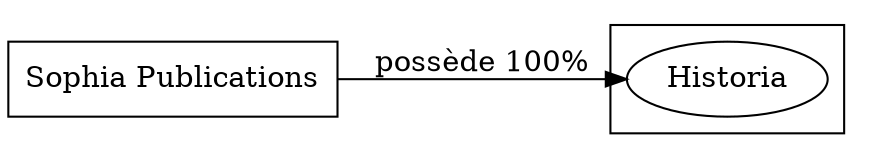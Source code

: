 digraph {
  rankdir=LR;
  subgraph roots {
    
      "sophia-publications-2"[label="Sophia Publications" shape=box]
    
  }

  

  subgraph clusterLeaves {
    
      "historia-5"[label="Historia"]
    
  }

  
    "sophia-publications-2" -> "historia-5" [
      label="possède 100%"
    ]
  
}
